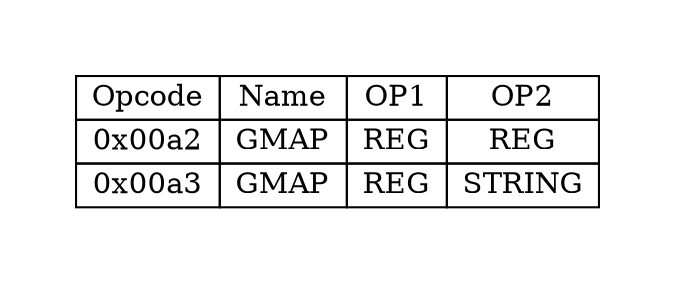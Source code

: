 digraph{
graph [pad="0.5", nodesep="0.5", ranksep="2" ]
node[shape=plain]
Foo [label=<
<table border="0" cellborder="1" cellspacing="0">
<tr><td> Opcode </td> <td> Name </td> <td> OP1 </td><td> OP2 </td> </tr>
<tr><td> 0x00a2 </td><td> GMAP </td><td> REG </td><td> REG </td> </tr>
<tr><td> 0x00a3 </td><td> GMAP </td><td> REG </td><td> STRING </td> </tr>
</table>>];
}
